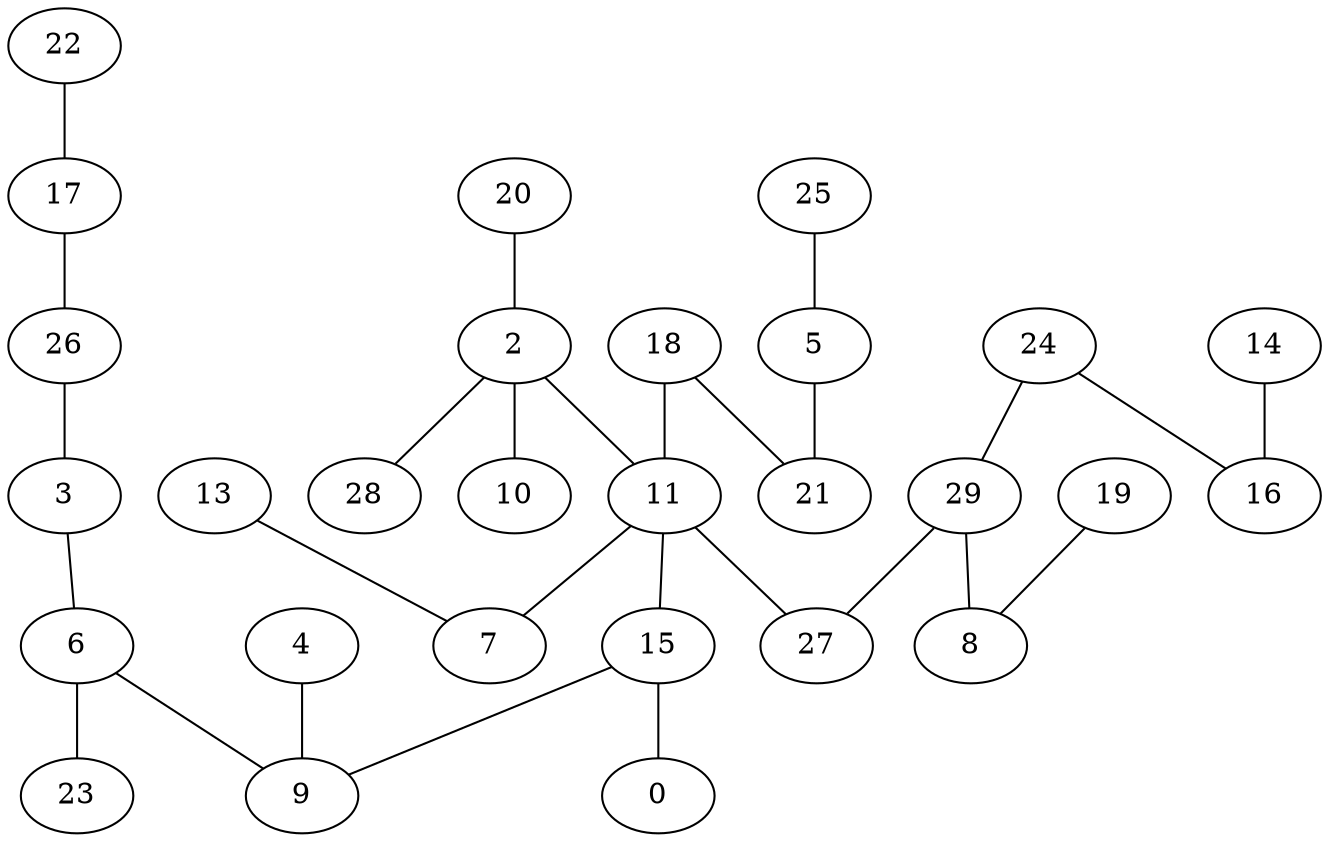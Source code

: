graph G {
  19;
  8;
  17;
  26;
  14;
  16;
  2;
  28;
  24;
  29;
  10;
  11;
  27;
  15;
  0;
  6;
  9;
  23;
  7;
  13;
  4;
  3;
  25;
  5;
  18;
  21;
  22;
  20;
   19 -- 8;
   17 -- 26;
   14 -- 16;
   2 -- 28;
   24 -- 29;
   29 -- 8;
   2 -- 10;
   11 -- 27;
   15 -- 0;
   6 -- 9;
   11 -- 15;
   15 -- 9;
   24 -- 16;
   2 -- 11;
   6 -- 23;
   11 -- 7;
   13 -- 7;
   29 -- 27;
   4 -- 9;
   3 -- 6;
   25 -- 5;
   18 -- 11;
   5 -- 21;
   26 -- 3;
   18 -- 21;
   22 -- 17;
   20 -- 2;
}
